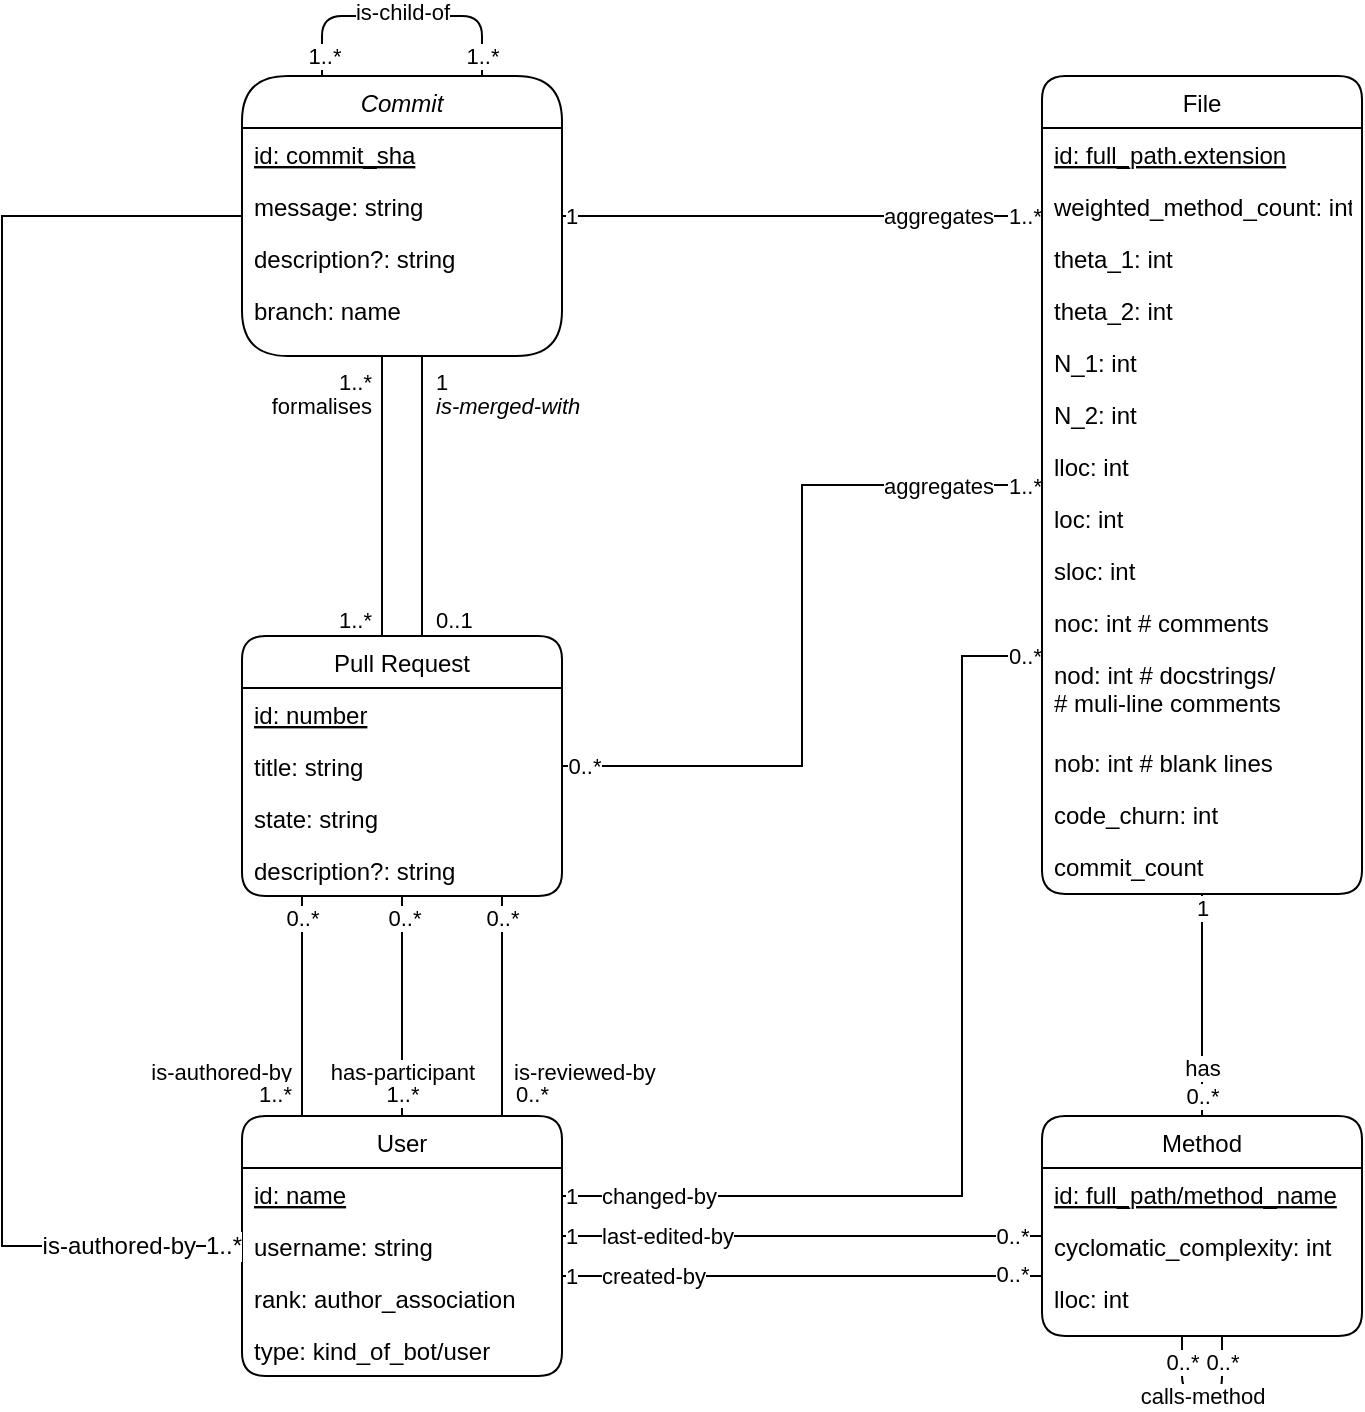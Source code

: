 <mxfile version="26.1.2">
  <diagram id="C5RBs43oDa-KdzZeNtuy" name="Page-1">
    <mxGraphModel dx="1180" dy="808" grid="1" gridSize="10" guides="1" tooltips="1" connect="1" arrows="1" fold="1" page="1" pageScale="1" pageWidth="1169" pageHeight="827" math="0" shadow="0">
      <root>
        <mxCell id="WIyWlLk6GJQsqaUBKTNV-0" />
        <mxCell id="WIyWlLk6GJQsqaUBKTNV-1" parent="WIyWlLk6GJQsqaUBKTNV-0" />
        <mxCell id="EX9fc1gSBjGgu7xqyz9W-34" style="edgeStyle=orthogonalEdgeStyle;rounded=0;orthogonalLoop=1;jettySize=auto;html=1;endArrow=none;startFill=0;" parent="WIyWlLk6GJQsqaUBKTNV-1" source="zkfFHV4jXpPFQw0GAbJ--0" target="zkfFHV4jXpPFQw0GAbJ--17" edge="1">
          <mxGeometry relative="1" as="geometry">
            <Array as="points">
              <mxPoint x="550" y="190" />
              <mxPoint x="550" y="190" />
            </Array>
          </mxGeometry>
        </mxCell>
        <mxCell id="EX9fc1gSBjGgu7xqyz9W-35" value="1" style="edgeLabel;html=1;align=left;verticalAlign=middle;resizable=0;points=[];" parent="EX9fc1gSBjGgu7xqyz9W-34" vertex="1" connectable="0">
          <mxGeometry x="-1" relative="1" as="geometry">
            <mxPoint as="offset" />
          </mxGeometry>
        </mxCell>
        <mxCell id="EX9fc1gSBjGgu7xqyz9W-36" value="aggregates" style="edgeLabel;html=1;align=right;verticalAlign=middle;resizable=0;points=[];" parent="EX9fc1gSBjGgu7xqyz9W-34" vertex="1" connectable="0">
          <mxGeometry x="0.8" relative="1" as="geometry">
            <mxPoint as="offset" />
          </mxGeometry>
        </mxCell>
        <mxCell id="EX9fc1gSBjGgu7xqyz9W-37" value="1..*" style="edgeLabel;html=1;align=right;verticalAlign=middle;resizable=0;points=[];" parent="EX9fc1gSBjGgu7xqyz9W-34" vertex="1" connectable="0">
          <mxGeometry x="1" relative="1" as="geometry">
            <mxPoint as="offset" />
          </mxGeometry>
        </mxCell>
        <mxCell id="zkfFHV4jXpPFQw0GAbJ--0" value="Commit" style="swimlane;fontStyle=2;align=center;verticalAlign=top;childLayout=stackLayout;horizontal=1;startSize=26;horizontalStack=0;resizeParent=1;resizeLast=0;collapsible=1;marginBottom=0;rounded=1;shadow=0;strokeWidth=1;arcSize=29;" parent="WIyWlLk6GJQsqaUBKTNV-1" vertex="1">
          <mxGeometry x="200" y="120" width="160" height="140" as="geometry">
            <mxRectangle x="200" y="240" width="160" height="26" as="alternateBounds" />
          </mxGeometry>
        </mxCell>
        <mxCell id="zkfFHV4jXpPFQw0GAbJ--1" value="id: commit_sha" style="text;align=left;verticalAlign=top;spacingLeft=4;spacingRight=4;overflow=hidden;rotatable=0;points=[[0,0.5],[1,0.5]];portConstraint=eastwest;fontStyle=4;rounded=1;" parent="zkfFHV4jXpPFQw0GAbJ--0" vertex="1">
          <mxGeometry y="26" width="160" height="26" as="geometry" />
        </mxCell>
        <mxCell id="zkfFHV4jXpPFQw0GAbJ--2" value="message: string" style="text;align=left;verticalAlign=top;spacingLeft=4;spacingRight=4;overflow=hidden;rotatable=0;points=[[0,0.5],[1,0.5]];portConstraint=eastwest;rounded=1;shadow=0;html=0;" parent="zkfFHV4jXpPFQw0GAbJ--0" vertex="1">
          <mxGeometry y="52" width="160" height="26" as="geometry" />
        </mxCell>
        <mxCell id="zkfFHV4jXpPFQw0GAbJ--3" value="description?: string" style="text;align=left;verticalAlign=top;spacingLeft=4;spacingRight=4;overflow=hidden;rotatable=0;points=[[0,0.5],[1,0.5]];portConstraint=eastwest;rounded=1;shadow=0;html=0;" parent="zkfFHV4jXpPFQw0GAbJ--0" vertex="1">
          <mxGeometry y="78" width="160" height="26" as="geometry" />
        </mxCell>
        <mxCell id="zkfFHV4jXpPFQw0GAbJ--5" value="branch: name" style="text;align=left;verticalAlign=top;spacingLeft=4;spacingRight=4;overflow=hidden;rotatable=0;points=[[0,0.5],[1,0.5]];portConstraint=eastwest;rounded=1;" parent="zkfFHV4jXpPFQw0GAbJ--0" vertex="1">
          <mxGeometry y="104" width="160" height="26" as="geometry" />
        </mxCell>
        <mxCell id="EX9fc1gSBjGgu7xqyz9W-38" style="edgeStyle=orthogonalEdgeStyle;rounded=0;orthogonalLoop=1;jettySize=auto;html=1;endArrow=none;startFill=0;elbow=vertical;" parent="WIyWlLk6GJQsqaUBKTNV-1" source="zkfFHV4jXpPFQw0GAbJ--6" target="zkfFHV4jXpPFQw0GAbJ--17" edge="1">
          <mxGeometry relative="1" as="geometry">
            <mxPoint x="323.05" y="439.15" as="sourcePoint" />
            <mxPoint x="570" y="150" as="targetPoint" />
          </mxGeometry>
        </mxCell>
        <mxCell id="EX9fc1gSBjGgu7xqyz9W-39" value="aggregates" style="edgeLabel;html=1;align=center;verticalAlign=middle;resizable=0;points=[];" parent="EX9fc1gSBjGgu7xqyz9W-38" vertex="1" connectable="0">
          <mxGeometry x="0.638" relative="1" as="geometry">
            <mxPoint x="17" as="offset" />
          </mxGeometry>
        </mxCell>
        <mxCell id="EX9fc1gSBjGgu7xqyz9W-40" value="1..*" style="edgeLabel;html=1;align=right;verticalAlign=middle;resizable=0;points=[];" parent="EX9fc1gSBjGgu7xqyz9W-38" vertex="1" connectable="0">
          <mxGeometry x="1" relative="1" as="geometry">
            <mxPoint as="offset" />
          </mxGeometry>
        </mxCell>
        <mxCell id="EX9fc1gSBjGgu7xqyz9W-41" value="0..*" style="edgeLabel;html=1;align=center;verticalAlign=middle;resizable=0;points=[];" parent="EX9fc1gSBjGgu7xqyz9W-38" vertex="1" connectable="0">
          <mxGeometry x="-0.952" relative="1" as="geometry">
            <mxPoint x="2" as="offset" />
          </mxGeometry>
        </mxCell>
        <mxCell id="EX9fc1gSBjGgu7xqyz9W-42" style="edgeStyle=orthogonalEdgeStyle;rounded=0;orthogonalLoop=1;jettySize=auto;html=1;endArrow=none;startFill=0;elbow=vertical;" parent="WIyWlLk6GJQsqaUBKTNV-1" source="zkfFHV4jXpPFQw0GAbJ--6" target="zkfFHV4jXpPFQw0GAbJ--0" edge="1">
          <mxGeometry relative="1" as="geometry">
            <Array as="points">
              <mxPoint x="270" y="330" />
              <mxPoint x="270" y="330" />
            </Array>
          </mxGeometry>
        </mxCell>
        <mxCell id="EX9fc1gSBjGgu7xqyz9W-74" value="formalises" style="edgeLabel;html=1;align=right;verticalAlign=middle;resizable=0;points=[];" parent="EX9fc1gSBjGgu7xqyz9W-42" vertex="1" connectable="0">
          <mxGeometry x="0.65" y="5" relative="1" as="geometry">
            <mxPoint as="offset" />
          </mxGeometry>
        </mxCell>
        <mxCell id="EX9fc1gSBjGgu7xqyz9W-75" value="1..*" style="edgeLabel;html=1;align=right;verticalAlign=bottom;resizable=0;points=[];labelPosition=center;verticalLabelPosition=top;" parent="EX9fc1gSBjGgu7xqyz9W-42" vertex="1" connectable="0">
          <mxGeometry x="-1" y="5" relative="1" as="geometry">
            <mxPoint as="offset" />
          </mxGeometry>
        </mxCell>
        <mxCell id="EX9fc1gSBjGgu7xqyz9W-76" value="1..*" style="edgeLabel;html=1;align=right;verticalAlign=top;resizable=0;points=[];labelPosition=center;verticalLabelPosition=top;" parent="EX9fc1gSBjGgu7xqyz9W-42" vertex="1" connectable="0">
          <mxGeometry x="1" y="5" relative="1" as="geometry">
            <mxPoint as="offset" />
          </mxGeometry>
        </mxCell>
        <mxCell id="EX9fc1gSBjGgu7xqyz9W-61" style="edgeStyle=orthogonalEdgeStyle;rounded=0;orthogonalLoop=1;jettySize=auto;html=1;endArrow=none;startFill=0;" parent="WIyWlLk6GJQsqaUBKTNV-1" source="zkfFHV4jXpPFQw0GAbJ--6" target="zkfFHV4jXpPFQw0GAbJ--13" edge="1">
          <mxGeometry relative="1" as="geometry">
            <Array as="points">
              <mxPoint x="330" y="580" />
              <mxPoint x="330" y="580" />
            </Array>
          </mxGeometry>
        </mxCell>
        <mxCell id="EX9fc1gSBjGgu7xqyz9W-62" value="0..*" style="edgeLabel;html=1;align=center;verticalAlign=middle;resizable=0;points=[];" parent="EX9fc1gSBjGgu7xqyz9W-61" vertex="1" connectable="0">
          <mxGeometry x="-0.8" relative="1" as="geometry">
            <mxPoint as="offset" />
          </mxGeometry>
        </mxCell>
        <mxCell id="EX9fc1gSBjGgu7xqyz9W-63" value="is-reviewed-by" style="edgeLabel;html=1;align=left;verticalAlign=middle;resizable=0;points=[];" parent="EX9fc1gSBjGgu7xqyz9W-61" vertex="1" connectable="0">
          <mxGeometry x="0.6" y="-1" relative="1" as="geometry">
            <mxPoint x="5" as="offset" />
          </mxGeometry>
        </mxCell>
        <mxCell id="EX9fc1gSBjGgu7xqyz9W-64" value="0..*" style="edgeLabel;html=1;align=left;verticalAlign=middle;resizable=0;points=[];" parent="EX9fc1gSBjGgu7xqyz9W-61" vertex="1" connectable="0">
          <mxGeometry x="0.8" relative="1" as="geometry">
            <mxPoint x="5" as="offset" />
          </mxGeometry>
        </mxCell>
        <mxCell id="EX9fc1gSBjGgu7xqyz9W-65" style="edgeStyle=orthogonalEdgeStyle;rounded=0;orthogonalLoop=1;jettySize=auto;html=1;endArrow=none;startFill=0;" parent="WIyWlLk6GJQsqaUBKTNV-1" source="zkfFHV4jXpPFQw0GAbJ--6" target="zkfFHV4jXpPFQw0GAbJ--13" edge="1">
          <mxGeometry relative="1" as="geometry">
            <Array as="points">
              <mxPoint x="230" y="580" />
              <mxPoint x="230" y="580" />
            </Array>
          </mxGeometry>
        </mxCell>
        <mxCell id="EX9fc1gSBjGgu7xqyz9W-66" value="0..*" style="edgeLabel;html=1;align=center;verticalAlign=middle;resizable=0;points=[];" parent="EX9fc1gSBjGgu7xqyz9W-65" vertex="1" connectable="0">
          <mxGeometry x="-0.8" relative="1" as="geometry">
            <mxPoint as="offset" />
          </mxGeometry>
        </mxCell>
        <mxCell id="EX9fc1gSBjGgu7xqyz9W-67" value="is-authored-by" style="edgeLabel;html=1;align=right;verticalAlign=middle;resizable=0;points=[];" parent="EX9fc1gSBjGgu7xqyz9W-65" vertex="1" connectable="0">
          <mxGeometry x="0.6" y="-5" relative="1" as="geometry">
            <mxPoint as="offset" />
          </mxGeometry>
        </mxCell>
        <mxCell id="EX9fc1gSBjGgu7xqyz9W-68" value="1..*" style="edgeLabel;html=1;align=right;verticalAlign=middle;resizable=0;points=[];" parent="EX9fc1gSBjGgu7xqyz9W-65" vertex="1" connectable="0">
          <mxGeometry x="0.8" y="-5" relative="1" as="geometry">
            <mxPoint as="offset" />
          </mxGeometry>
        </mxCell>
        <mxCell id="EX9fc1gSBjGgu7xqyz9W-77" style="edgeStyle=orthogonalEdgeStyle;rounded=0;orthogonalLoop=1;jettySize=auto;html=1;endArrow=none;startFill=0;endFill=0;" parent="WIyWlLk6GJQsqaUBKTNV-1" source="zkfFHV4jXpPFQw0GAbJ--6" target="zkfFHV4jXpPFQw0GAbJ--0" edge="1">
          <mxGeometry relative="1" as="geometry">
            <Array as="points">
              <mxPoint x="290" y="330" />
              <mxPoint x="290" y="330" />
            </Array>
          </mxGeometry>
        </mxCell>
        <mxCell id="EX9fc1gSBjGgu7xqyz9W-78" value="is-merged-with" style="edgeLabel;html=1;align=left;verticalAlign=middle;resizable=0;points=[];fontStyle=2" parent="EX9fc1gSBjGgu7xqyz9W-77" vertex="1" connectable="0">
          <mxGeometry x="0.65" y="-5" relative="1" as="geometry">
            <mxPoint as="offset" />
          </mxGeometry>
        </mxCell>
        <mxCell id="EX9fc1gSBjGgu7xqyz9W-80" value="1" style="edgeLabel;html=1;align=left;verticalAlign=top;resizable=0;points=[];" parent="EX9fc1gSBjGgu7xqyz9W-77" vertex="1" connectable="0">
          <mxGeometry x="1" y="-5" relative="1" as="geometry">
            <mxPoint as="offset" />
          </mxGeometry>
        </mxCell>
        <mxCell id="EX9fc1gSBjGgu7xqyz9W-82" value="0..1" style="edgeLabel;html=1;align=left;verticalAlign=bottom;resizable=0;points=[];" parent="EX9fc1gSBjGgu7xqyz9W-77" vertex="1" connectable="0">
          <mxGeometry x="-1" y="-5" relative="1" as="geometry">
            <mxPoint as="offset" />
          </mxGeometry>
        </mxCell>
        <mxCell id="zkfFHV4jXpPFQw0GAbJ--6" value="Pull Request" style="swimlane;fontStyle=0;align=center;verticalAlign=top;childLayout=stackLayout;horizontal=1;startSize=26;horizontalStack=0;resizeParent=1;resizeLast=0;collapsible=1;marginBottom=0;rounded=1;shadow=0;strokeWidth=1;" parent="WIyWlLk6GJQsqaUBKTNV-1" vertex="1">
          <mxGeometry x="200" y="400" width="160" height="130" as="geometry">
            <mxRectangle x="200" y="40" width="160" height="26" as="alternateBounds" />
          </mxGeometry>
        </mxCell>
        <mxCell id="zkfFHV4jXpPFQw0GAbJ--7" value="id: number" style="text;align=left;verticalAlign=top;spacingLeft=4;spacingRight=4;overflow=hidden;rotatable=0;points=[[0,0.5],[1,0.5]];portConstraint=eastwest;fontStyle=4;rounded=1;" parent="zkfFHV4jXpPFQw0GAbJ--6" vertex="1">
          <mxGeometry y="26" width="160" height="26" as="geometry" />
        </mxCell>
        <mxCell id="zkfFHV4jXpPFQw0GAbJ--8" value="title: string" style="text;align=left;verticalAlign=top;spacingLeft=4;spacingRight=4;overflow=hidden;rotatable=0;points=[[0,0.5],[1,0.5]];portConstraint=eastwest;rounded=1;shadow=0;html=0;" parent="zkfFHV4jXpPFQw0GAbJ--6" vertex="1">
          <mxGeometry y="52" width="160" height="26" as="geometry" />
        </mxCell>
        <mxCell id="zkfFHV4jXpPFQw0GAbJ--10" value="state: string&#xa;" style="text;align=left;verticalAlign=top;spacingLeft=4;spacingRight=4;overflow=hidden;rotatable=0;points=[[0,0.5],[1,0.5]];portConstraint=eastwest;fontStyle=0;rounded=1;" parent="zkfFHV4jXpPFQw0GAbJ--6" vertex="1">
          <mxGeometry y="78" width="160" height="26" as="geometry" />
        </mxCell>
        <mxCell id="zkfFHV4jXpPFQw0GAbJ--11" value="description?: string" style="text;align=left;verticalAlign=top;spacingLeft=4;spacingRight=4;overflow=hidden;rotatable=0;points=[[0,0.5],[1,0.5]];portConstraint=eastwest;rounded=1;" parent="zkfFHV4jXpPFQw0GAbJ--6" vertex="1">
          <mxGeometry y="104" width="160" height="26" as="geometry" />
        </mxCell>
        <mxCell id="EX9fc1gSBjGgu7xqyz9W-57" style="edgeStyle=orthogonalEdgeStyle;rounded=0;orthogonalLoop=1;jettySize=auto;html=1;endArrow=none;startFill=0;" parent="WIyWlLk6GJQsqaUBKTNV-1" source="zkfFHV4jXpPFQw0GAbJ--13" target="zkfFHV4jXpPFQw0GAbJ--6" edge="1">
          <mxGeometry relative="1" as="geometry" />
        </mxCell>
        <mxCell id="EX9fc1gSBjGgu7xqyz9W-58" value="has-participant" style="edgeLabel;html=1;align=center;verticalAlign=middle;resizable=0;points=[];" parent="EX9fc1gSBjGgu7xqyz9W-57" vertex="1" connectable="0">
          <mxGeometry x="-0.6" relative="1" as="geometry">
            <mxPoint as="offset" />
          </mxGeometry>
        </mxCell>
        <mxCell id="EX9fc1gSBjGgu7xqyz9W-59" value="1..*" style="edgeLabel;html=1;align=center;verticalAlign=middle;resizable=0;points=[];" parent="EX9fc1gSBjGgu7xqyz9W-57" vertex="1" connectable="0">
          <mxGeometry x="-0.8" relative="1" as="geometry">
            <mxPoint as="offset" />
          </mxGeometry>
        </mxCell>
        <mxCell id="EX9fc1gSBjGgu7xqyz9W-60" value="0..*" style="edgeLabel;html=1;align=center;verticalAlign=middle;resizable=0;points=[];" parent="EX9fc1gSBjGgu7xqyz9W-57" vertex="1" connectable="0">
          <mxGeometry x="0.8" y="-1" relative="1" as="geometry">
            <mxPoint as="offset" />
          </mxGeometry>
        </mxCell>
        <mxCell id="EX9fc1gSBjGgu7xqyz9W-70" style="edgeStyle=orthogonalEdgeStyle;rounded=0;orthogonalLoop=1;jettySize=auto;html=1;endArrow=none;startFill=0;" parent="WIyWlLk6GJQsqaUBKTNV-1" source="zkfFHV4jXpPFQw0GAbJ--13" target="zkfFHV4jXpPFQw0GAbJ--17" edge="1">
          <mxGeometry relative="1" as="geometry">
            <Array as="points">
              <mxPoint x="560" y="680" />
              <mxPoint x="560" y="410" />
            </Array>
          </mxGeometry>
        </mxCell>
        <mxCell id="EX9fc1gSBjGgu7xqyz9W-71" value="1" style="edgeLabel;html=1;align=left;verticalAlign=middle;resizable=0;points=[];" parent="EX9fc1gSBjGgu7xqyz9W-70" vertex="1" connectable="0">
          <mxGeometry x="-1" relative="1" as="geometry">
            <mxPoint as="offset" />
          </mxGeometry>
        </mxCell>
        <mxCell id="EX9fc1gSBjGgu7xqyz9W-72" value="changed-by" style="edgeLabel;html=1;align=left;verticalAlign=middle;resizable=0;points=[];" parent="EX9fc1gSBjGgu7xqyz9W-70" vertex="1" connectable="0">
          <mxGeometry x="-0.93" relative="1" as="geometry">
            <mxPoint as="offset" />
          </mxGeometry>
        </mxCell>
        <mxCell id="EX9fc1gSBjGgu7xqyz9W-73" value="0..*" style="edgeLabel;html=1;align=right;verticalAlign=middle;resizable=0;points=[];" parent="EX9fc1gSBjGgu7xqyz9W-70" vertex="1" connectable="0">
          <mxGeometry x="1" relative="1" as="geometry">
            <mxPoint as="offset" />
          </mxGeometry>
        </mxCell>
        <mxCell id="zkfFHV4jXpPFQw0GAbJ--13" value="User" style="swimlane;fontStyle=0;align=center;verticalAlign=top;childLayout=stackLayout;horizontal=1;startSize=26;horizontalStack=0;resizeParent=1;resizeLast=0;collapsible=1;marginBottom=0;rounded=1;shadow=0;strokeWidth=1;" parent="WIyWlLk6GJQsqaUBKTNV-1" vertex="1">
          <mxGeometry x="200" y="640" width="160" height="130" as="geometry">
            <mxRectangle x="200" y="640" width="160" height="26" as="alternateBounds" />
          </mxGeometry>
        </mxCell>
        <mxCell id="zkfFHV4jXpPFQw0GAbJ--14" value="id: name" style="text;align=left;verticalAlign=top;spacingLeft=4;spacingRight=4;overflow=hidden;rotatable=0;points=[[0,0.5],[1,0.5]];portConstraint=eastwest;fontStyle=4;rounded=1;" parent="zkfFHV4jXpPFQw0GAbJ--13" vertex="1">
          <mxGeometry y="26" width="160" height="26" as="geometry" />
        </mxCell>
        <mxCell id="EX9fc1gSBjGgu7xqyz9W-5" value="username: string&#xa;" style="text;align=left;verticalAlign=top;spacingLeft=4;spacingRight=4;overflow=hidden;rotatable=0;points=[[0,0.5],[1,0.5]];portConstraint=eastwest;fontStyle=0;rounded=1;" parent="zkfFHV4jXpPFQw0GAbJ--13" vertex="1">
          <mxGeometry y="52" width="160" height="26" as="geometry" />
        </mxCell>
        <mxCell id="EX9fc1gSBjGgu7xqyz9W-6" value="rank: author_association&#xa;" style="text;align=left;verticalAlign=top;spacingLeft=4;spacingRight=4;overflow=hidden;rotatable=0;points=[[0,0.5],[1,0.5]];portConstraint=eastwest;fontStyle=0;rounded=1;" parent="zkfFHV4jXpPFQw0GAbJ--13" vertex="1">
          <mxGeometry y="78" width="160" height="26" as="geometry" />
        </mxCell>
        <mxCell id="EX9fc1gSBjGgu7xqyz9W-7" value="type: kind_of_bot/user" style="text;align=left;verticalAlign=top;spacingLeft=4;spacingRight=4;overflow=hidden;rotatable=0;points=[[0,0.5],[1,0.5]];portConstraint=eastwest;fontStyle=0;rounded=1;" parent="zkfFHV4jXpPFQw0GAbJ--13" vertex="1">
          <mxGeometry y="104" width="160" height="26" as="geometry" />
        </mxCell>
        <mxCell id="zkfFHV4jXpPFQw0GAbJ--17" value="File" style="swimlane;fontStyle=0;align=center;verticalAlign=top;childLayout=stackLayout;horizontal=1;startSize=26;horizontalStack=0;resizeParent=1;resizeLast=0;collapsible=1;marginBottom=0;rounded=1;shadow=0;strokeWidth=1;" parent="WIyWlLk6GJQsqaUBKTNV-1" vertex="1">
          <mxGeometry x="600" y="120" width="160" height="409" as="geometry">
            <mxRectangle x="600" y="120" width="160" height="26" as="alternateBounds" />
          </mxGeometry>
        </mxCell>
        <mxCell id="zkfFHV4jXpPFQw0GAbJ--18" value="id: full_path.extension" style="text;align=left;verticalAlign=top;spacingLeft=4;spacingRight=4;overflow=hidden;rotatable=0;points=[[0,0.5],[1,0.5]];portConstraint=eastwest;fontStyle=4;rounded=1;" parent="zkfFHV4jXpPFQw0GAbJ--17" vertex="1">
          <mxGeometry y="26" width="160" height="26" as="geometry" />
        </mxCell>
        <mxCell id="zkfFHV4jXpPFQw0GAbJ--19" value="weighted_method_count: int" style="text;align=left;verticalAlign=top;spacingLeft=4;spacingRight=4;overflow=hidden;rotatable=0;points=[[0,0.5],[1,0.5]];portConstraint=eastwest;rounded=1;shadow=0;html=0;" parent="zkfFHV4jXpPFQw0GAbJ--17" vertex="1">
          <mxGeometry y="52" width="160" height="26" as="geometry" />
        </mxCell>
        <mxCell id="zkfFHV4jXpPFQw0GAbJ--20" value="theta_1: int" style="text;align=left;verticalAlign=top;spacingLeft=4;spacingRight=4;overflow=hidden;rotatable=0;points=[[0,0.5],[1,0.5]];portConstraint=eastwest;rounded=1;shadow=0;html=0;" parent="zkfFHV4jXpPFQw0GAbJ--17" vertex="1">
          <mxGeometry y="78" width="160" height="26" as="geometry" />
        </mxCell>
        <mxCell id="zkfFHV4jXpPFQw0GAbJ--21" value="theta_2: int" style="text;align=left;verticalAlign=top;spacingLeft=4;spacingRight=4;overflow=hidden;rotatable=0;points=[[0,0.5],[1,0.5]];portConstraint=eastwest;rounded=1;shadow=0;html=0;" parent="zkfFHV4jXpPFQw0GAbJ--17" vertex="1">
          <mxGeometry y="104" width="160" height="26" as="geometry" />
        </mxCell>
        <mxCell id="zkfFHV4jXpPFQw0GAbJ--22" value="N_1: int" style="text;align=left;verticalAlign=top;spacingLeft=4;spacingRight=4;overflow=hidden;rotatable=0;points=[[0,0.5],[1,0.5]];portConstraint=eastwest;rounded=1;shadow=0;html=0;" parent="zkfFHV4jXpPFQw0GAbJ--17" vertex="1">
          <mxGeometry y="130" width="160" height="26" as="geometry" />
        </mxCell>
        <mxCell id="zkfFHV4jXpPFQw0GAbJ--24" value="N_2: int" style="text;align=left;verticalAlign=top;spacingLeft=4;spacingRight=4;overflow=hidden;rotatable=0;points=[[0,0.5],[1,0.5]];portConstraint=eastwest;rounded=1;" parent="zkfFHV4jXpPFQw0GAbJ--17" vertex="1">
          <mxGeometry y="156" width="160" height="26" as="geometry" />
        </mxCell>
        <mxCell id="zkfFHV4jXpPFQw0GAbJ--25" value="lloc: int" style="text;align=left;verticalAlign=top;spacingLeft=4;spacingRight=4;overflow=hidden;rotatable=0;points=[[0,0.5],[1,0.5]];portConstraint=eastwest;rounded=1;" parent="zkfFHV4jXpPFQw0GAbJ--17" vertex="1">
          <mxGeometry y="182" width="160" height="26" as="geometry" />
        </mxCell>
        <mxCell id="EX9fc1gSBjGgu7xqyz9W-8" value="loc: int" style="text;align=left;verticalAlign=top;spacingLeft=4;spacingRight=4;overflow=hidden;rotatable=0;points=[[0,0.5],[1,0.5]];portConstraint=eastwest;fontStyle=0;rounded=1;" parent="zkfFHV4jXpPFQw0GAbJ--17" vertex="1">
          <mxGeometry y="208" width="160" height="26" as="geometry" />
        </mxCell>
        <mxCell id="EX9fc1gSBjGgu7xqyz9W-9" value="sloc: int" style="text;align=left;verticalAlign=top;spacingLeft=4;spacingRight=4;overflow=hidden;rotatable=0;points=[[0,0.5],[1,0.5]];portConstraint=eastwest;fontStyle=0;rounded=1;" parent="zkfFHV4jXpPFQw0GAbJ--17" vertex="1">
          <mxGeometry y="234" width="160" height="26" as="geometry" />
        </mxCell>
        <mxCell id="EX9fc1gSBjGgu7xqyz9W-10" value="noc: int # comments" style="text;align=left;verticalAlign=top;spacingLeft=4;spacingRight=4;overflow=hidden;rotatable=0;points=[[0,0.5],[1,0.5]];portConstraint=eastwest;fontStyle=0;rounded=1;" parent="zkfFHV4jXpPFQw0GAbJ--17" vertex="1">
          <mxGeometry y="260" width="160" height="26" as="geometry" />
        </mxCell>
        <mxCell id="EX9fc1gSBjGgu7xqyz9W-11" value="nod: int # docstrings/&#xa;# muli-line comments" style="text;align=left;verticalAlign=top;spacingLeft=4;spacingRight=4;overflow=hidden;rotatable=0;points=[[0,0.5],[1,0.5]];portConstraint=eastwest;fontStyle=0;rounded=1;" parent="zkfFHV4jXpPFQw0GAbJ--17" vertex="1">
          <mxGeometry y="286" width="160" height="44" as="geometry" />
        </mxCell>
        <mxCell id="EX9fc1gSBjGgu7xqyz9W-12" value="nob: int # blank lines" style="text;align=left;verticalAlign=top;spacingLeft=4;spacingRight=4;overflow=hidden;rotatable=0;points=[[0,0.5],[1,0.5]];portConstraint=eastwest;fontStyle=0;rounded=1;" parent="zkfFHV4jXpPFQw0GAbJ--17" vertex="1">
          <mxGeometry y="330" width="160" height="26" as="geometry" />
        </mxCell>
        <mxCell id="EX9fc1gSBjGgu7xqyz9W-13" value="code_churn: int&#xa;" style="text;align=left;verticalAlign=top;spacingLeft=4;spacingRight=4;overflow=hidden;rotatable=0;points=[[0,0.5],[1,0.5]];portConstraint=eastwest;fontStyle=0;rounded=1;" parent="zkfFHV4jXpPFQw0GAbJ--17" vertex="1">
          <mxGeometry y="356" width="160" height="26" as="geometry" />
        </mxCell>
        <mxCell id="EX9fc1gSBjGgu7xqyz9W-14" value="commit_count" style="text;align=left;verticalAlign=top;spacingLeft=4;spacingRight=4;overflow=hidden;rotatable=0;points=[[0,0.5],[1,0.5]];portConstraint=eastwest;fontStyle=0;rounded=1;" parent="zkfFHV4jXpPFQw0GAbJ--17" vertex="1">
          <mxGeometry y="382" width="160" height="26" as="geometry" />
        </mxCell>
        <mxCell id="EX9fc1gSBjGgu7xqyz9W-0" style="edgeStyle=orthogonalEdgeStyle;rounded=1;orthogonalLoop=1;jettySize=auto;html=1;endArrow=none;startFill=0;" parent="WIyWlLk6GJQsqaUBKTNV-1" source="zkfFHV4jXpPFQw0GAbJ--0" target="zkfFHV4jXpPFQw0GAbJ--0" edge="1">
          <mxGeometry relative="1" as="geometry">
            <Array as="points">
              <mxPoint x="240" y="90" />
              <mxPoint x="320" y="90" />
            </Array>
          </mxGeometry>
        </mxCell>
        <mxCell id="EX9fc1gSBjGgu7xqyz9W-1" value="is-child-of" style="edgeLabel;html=1;align=center;verticalAlign=middle;resizable=0;points=[];rounded=1;" parent="EX9fc1gSBjGgu7xqyz9W-0" vertex="1" connectable="0">
          <mxGeometry x="0.033" y="2" relative="1" as="geometry">
            <mxPoint x="-3" as="offset" />
          </mxGeometry>
        </mxCell>
        <mxCell id="EX9fc1gSBjGgu7xqyz9W-2" value="1..*" style="edgeLabel;html=1;align=center;verticalAlign=middle;resizable=0;points=[];rounded=1;" parent="EX9fc1gSBjGgu7xqyz9W-0" vertex="1" connectable="0">
          <mxGeometry relative="1" as="geometry">
            <mxPoint x="-39" y="20" as="offset" />
          </mxGeometry>
        </mxCell>
        <mxCell id="EX9fc1gSBjGgu7xqyz9W-3" value="1..*" style="edgeLabel;html=1;align=center;verticalAlign=middle;resizable=0;points=[];rounded=1;" parent="EX9fc1gSBjGgu7xqyz9W-0" vertex="1" connectable="0">
          <mxGeometry x="0.76" relative="1" as="geometry">
            <mxPoint y="7" as="offset" />
          </mxGeometry>
        </mxCell>
        <mxCell id="EX9fc1gSBjGgu7xqyz9W-30" value="" style="edgeStyle=orthogonalEdgeStyle;rounded=1;orthogonalLoop=1;jettySize=auto;html=1;endArrow=none;startFill=0;" parent="WIyWlLk6GJQsqaUBKTNV-1" source="zkfFHV4jXpPFQw0GAbJ--17" target="EX9fc1gSBjGgu7xqyz9W-15" edge="1">
          <mxGeometry relative="1" as="geometry" />
        </mxCell>
        <mxCell id="EX9fc1gSBjGgu7xqyz9W-31" value="has" style="edgeLabel;html=1;align=center;verticalAlign=middle;resizable=0;points=[];rounded=1;" parent="EX9fc1gSBjGgu7xqyz9W-30" vertex="1" connectable="0">
          <mxGeometry x="0.837" relative="1" as="geometry">
            <mxPoint y="16" as="offset" />
          </mxGeometry>
        </mxCell>
        <mxCell id="EX9fc1gSBjGgu7xqyz9W-32" value="0..*" style="edgeLabel;html=1;align=center;verticalAlign=middle;resizable=0;points=[];rounded=1;" parent="EX9fc1gSBjGgu7xqyz9W-30" vertex="1" connectable="0">
          <mxGeometry x="0.94" relative="1" as="geometry">
            <mxPoint y="-7" as="offset" />
          </mxGeometry>
        </mxCell>
        <mxCell id="EX9fc1gSBjGgu7xqyz9W-33" value="1" style="edgeLabel;html=1;align=center;verticalAlign=middle;resizable=0;points=[];rounded=1;" parent="EX9fc1gSBjGgu7xqyz9W-30" vertex="1" connectable="0">
          <mxGeometry x="-0.835" relative="1" as="geometry">
            <mxPoint y="-2" as="offset" />
          </mxGeometry>
        </mxCell>
        <mxCell id="EX9fc1gSBjGgu7xqyz9W-47" value="has" style="edgeLabel;html=1;align=center;verticalAlign=middle;resizable=0;points=[];" parent="EX9fc1gSBjGgu7xqyz9W-30" vertex="1" connectable="0">
          <mxGeometry x="0.556" relative="1" as="geometry">
            <mxPoint as="offset" />
          </mxGeometry>
        </mxCell>
        <mxCell id="EX9fc1gSBjGgu7xqyz9W-15" value="Method" style="swimlane;fontStyle=0;align=center;verticalAlign=top;childLayout=stackLayout;horizontal=1;startSize=26;horizontalStack=0;resizeParent=1;resizeLast=0;collapsible=1;marginBottom=0;rounded=1;shadow=0;strokeWidth=1;" parent="WIyWlLk6GJQsqaUBKTNV-1" vertex="1">
          <mxGeometry x="600" y="640" width="160" height="110" as="geometry">
            <mxRectangle x="600" y="640" width="160" height="26" as="alternateBounds" />
          </mxGeometry>
        </mxCell>
        <mxCell id="EX9fc1gSBjGgu7xqyz9W-16" value="id: full_path/method_name" style="text;align=left;verticalAlign=top;spacingLeft=4;spacingRight=4;overflow=hidden;rotatable=0;points=[[0,0.5],[1,0.5]];portConstraint=eastwest;fontStyle=4;rounded=1;" parent="EX9fc1gSBjGgu7xqyz9W-15" vertex="1">
          <mxGeometry y="26" width="160" height="26" as="geometry" />
        </mxCell>
        <mxCell id="EX9fc1gSBjGgu7xqyz9W-17" value="cyclomatic_complexity: int " style="text;align=left;verticalAlign=top;spacingLeft=4;spacingRight=4;overflow=hidden;rotatable=0;points=[[0,0.5],[1,0.5]];portConstraint=eastwest;rounded=1;shadow=0;html=0;fontStyle=0;" parent="EX9fc1gSBjGgu7xqyz9W-15" vertex="1">
          <mxGeometry y="52" width="160" height="26" as="geometry" />
        </mxCell>
        <mxCell id="EX9fc1gSBjGgu7xqyz9W-22" value="lloc: int" style="text;align=left;verticalAlign=top;spacingLeft=4;spacingRight=4;overflow=hidden;rotatable=0;points=[[0,0.5],[1,0.5]];portConstraint=eastwest;rounded=1;" parent="EX9fc1gSBjGgu7xqyz9W-15" vertex="1">
          <mxGeometry y="78" width="160" height="26" as="geometry" />
        </mxCell>
        <mxCell id="EX9fc1gSBjGgu7xqyz9W-48" style="edgeStyle=orthogonalEdgeStyle;rounded=0;orthogonalLoop=1;jettySize=auto;html=1;endArrow=none;startFill=0;" parent="WIyWlLk6GJQsqaUBKTNV-1" source="zkfFHV4jXpPFQw0GAbJ--13" target="EX9fc1gSBjGgu7xqyz9W-15" edge="1">
          <mxGeometry relative="1" as="geometry">
            <Array as="points">
              <mxPoint x="480" y="720" />
              <mxPoint x="480" y="720" />
            </Array>
          </mxGeometry>
        </mxCell>
        <mxCell id="EX9fc1gSBjGgu7xqyz9W-49" value="created-by" style="edgeLabel;html=1;align=left;verticalAlign=middle;resizable=0;points=[];" parent="EX9fc1gSBjGgu7xqyz9W-48" vertex="1" connectable="0">
          <mxGeometry x="-0.85" relative="1" as="geometry">
            <mxPoint as="offset" />
          </mxGeometry>
        </mxCell>
        <mxCell id="EX9fc1gSBjGgu7xqyz9W-50" value="1" style="edgeLabel;html=1;align=left;verticalAlign=middle;resizable=0;points=[];" parent="EX9fc1gSBjGgu7xqyz9W-48" vertex="1" connectable="0">
          <mxGeometry x="-1" relative="1" as="geometry">
            <mxPoint as="offset" />
          </mxGeometry>
        </mxCell>
        <mxCell id="EX9fc1gSBjGgu7xqyz9W-56" value="0..*" style="edgeLabel;html=1;align=center;verticalAlign=middle;resizable=0;points=[];" parent="EX9fc1gSBjGgu7xqyz9W-48" vertex="1" connectable="0">
          <mxGeometry x="0.767" y="1" relative="1" as="geometry">
            <mxPoint x="13" as="offset" />
          </mxGeometry>
        </mxCell>
        <mxCell id="EX9fc1gSBjGgu7xqyz9W-53" value="0..*" style="endArrow=none;html=1;rounded=0;edgeStyle=orthogonalEdgeStyle;" parent="WIyWlLk6GJQsqaUBKTNV-1" source="zkfFHV4jXpPFQw0GAbJ--13" target="EX9fc1gSBjGgu7xqyz9W-15" edge="1">
          <mxGeometry x="0.875" width="50" height="50" relative="1" as="geometry">
            <mxPoint x="355" y="692.003" as="sourcePoint" />
            <mxPoint x="595" y="692.003" as="targetPoint" />
            <Array as="points">
              <mxPoint x="480" y="700" />
              <mxPoint x="480" y="700" />
            </Array>
            <mxPoint as="offset" />
          </mxGeometry>
        </mxCell>
        <mxCell id="EX9fc1gSBjGgu7xqyz9W-54" value="last-edited-by" style="edgeLabel;html=1;align=left;verticalAlign=middle;resizable=0;points=[];" parent="EX9fc1gSBjGgu7xqyz9W-53" vertex="1" connectable="0">
          <mxGeometry x="-0.85" relative="1" as="geometry">
            <mxPoint as="offset" />
          </mxGeometry>
        </mxCell>
        <mxCell id="EX9fc1gSBjGgu7xqyz9W-55" value="1" style="edgeLabel;html=1;align=left;verticalAlign=middle;resizable=0;points=[];" parent="EX9fc1gSBjGgu7xqyz9W-53" vertex="1" connectable="0">
          <mxGeometry x="-1" relative="1" as="geometry">
            <mxPoint as="offset" />
          </mxGeometry>
        </mxCell>
        <mxCell id="EX9fc1gSBjGgu7xqyz9W-43" style="edgeStyle=elbowEdgeStyle;rounded=1;orthogonalLoop=1;jettySize=auto;html=1;elbow=vertical;endArrow=none;startFill=0;curved=0;spacing=2;verticalAlign=middle;" parent="WIyWlLk6GJQsqaUBKTNV-1" source="EX9fc1gSBjGgu7xqyz9W-15" target="EX9fc1gSBjGgu7xqyz9W-15" edge="1">
          <mxGeometry relative="1" as="geometry">
            <mxPoint x="640" y="750" as="sourcePoint" />
            <mxPoint x="670.0" y="744" as="targetPoint" />
            <Array as="points">
              <mxPoint x="680" y="780" />
            </Array>
          </mxGeometry>
        </mxCell>
        <mxCell id="EX9fc1gSBjGgu7xqyz9W-44" value="calls-method" style="edgeLabel;html=1;align=center;verticalAlign=middle;resizable=0;points=[];labelPosition=center;verticalLabelPosition=bottom;" parent="EX9fc1gSBjGgu7xqyz9W-43" vertex="1" connectable="0">
          <mxGeometry relative="1" as="geometry">
            <mxPoint as="offset" />
          </mxGeometry>
        </mxCell>
        <mxCell id="EX9fc1gSBjGgu7xqyz9W-45" value="0..*" style="edgeLabel;html=1;align=center;verticalAlign=top;resizable=0;points=[];labelPosition=center;verticalLabelPosition=bottom;" parent="EX9fc1gSBjGgu7xqyz9W-43" vertex="1" connectable="0">
          <mxGeometry x="-1" relative="1" as="geometry">
            <mxPoint as="offset" />
          </mxGeometry>
        </mxCell>
        <mxCell id="EX9fc1gSBjGgu7xqyz9W-69" value="0..*" style="edgeLabel;html=1;align=center;verticalAlign=top;resizable=0;points=[];labelPosition=center;verticalLabelPosition=bottom;" parent="EX9fc1gSBjGgu7xqyz9W-43" vertex="1" connectable="0">
          <mxGeometry x="1" relative="1" as="geometry">
            <mxPoint as="offset" />
          </mxGeometry>
        </mxCell>
        <mxCell id="OsoryH45wkaK99GPfpwu-0" style="edgeStyle=orthogonalEdgeStyle;rounded=0;orthogonalLoop=1;jettySize=auto;html=1;fontSize=12;startSize=8;endSize=8;endArrow=none;startFill=0;" edge="1" parent="WIyWlLk6GJQsqaUBKTNV-1" source="EX9fc1gSBjGgu7xqyz9W-5" target="zkfFHV4jXpPFQw0GAbJ--0">
          <mxGeometry relative="1" as="geometry">
            <Array as="points">
              <mxPoint x="80" y="705" />
              <mxPoint x="80" y="190" />
            </Array>
          </mxGeometry>
        </mxCell>
        <mxCell id="OsoryH45wkaK99GPfpwu-1" value="is-authored-by" style="edgeLabel;html=1;align=right;verticalAlign=middle;resizable=0;points=[];fontSize=12;spacing=2;" vertex="1" connectable="0" parent="OsoryH45wkaK99GPfpwu-0">
          <mxGeometry x="-0.94" relative="1" as="geometry">
            <mxPoint as="offset" />
          </mxGeometry>
        </mxCell>
        <mxCell id="OsoryH45wkaK99GPfpwu-2" value="1..*" style="edgeLabel;html=1;align=right;verticalAlign=middle;resizable=0;points=[];fontSize=12;spacing=2;" vertex="1" connectable="0" parent="OsoryH45wkaK99GPfpwu-0">
          <mxGeometry x="-1" relative="1" as="geometry">
            <mxPoint as="offset" />
          </mxGeometry>
        </mxCell>
      </root>
    </mxGraphModel>
  </diagram>
</mxfile>
